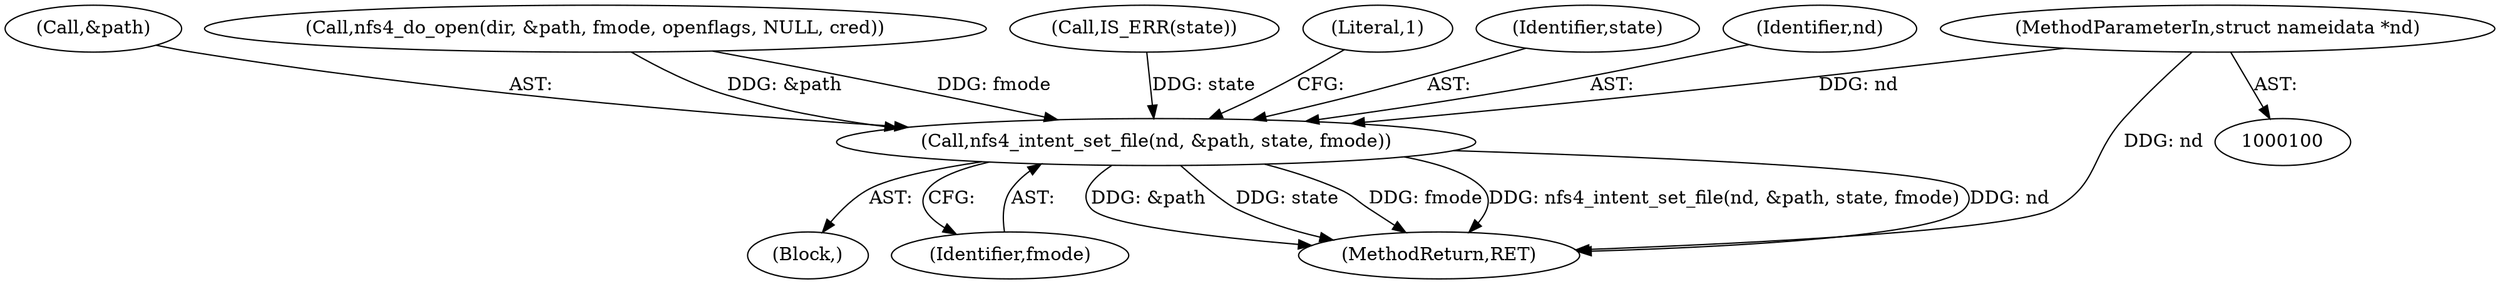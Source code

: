digraph "0_linux_dc0b027dfadfcb8a5504f7d8052754bf8d501ab9_16@pointer" {
"1000104" [label="(MethodParameterIn,struct nameidata *nd)"];
"1000174" [label="(Call,nfs4_intent_set_file(nd, &path, state, fmode))"];
"1000176" [label="(Call,&path)"];
"1000174" [label="(Call,nfs4_intent_set_file(nd, &path, state, fmode))"];
"1000169" [label="(Block,)"];
"1000179" [label="(Identifier,fmode)"];
"1000104" [label="(MethodParameterIn,struct nameidata *nd)"];
"1000128" [label="(Call,nfs4_do_open(dir, &path, fmode, openflags, NULL, cred))"];
"1000192" [label="(MethodReturn,RET)"];
"1000139" [label="(Call,IS_ERR(state))"];
"1000181" [label="(Literal,1)"];
"1000178" [label="(Identifier,state)"];
"1000175" [label="(Identifier,nd)"];
"1000104" -> "1000100"  [label="AST: "];
"1000104" -> "1000192"  [label="DDG: nd"];
"1000104" -> "1000174"  [label="DDG: nd"];
"1000174" -> "1000169"  [label="AST: "];
"1000174" -> "1000179"  [label="CFG: "];
"1000175" -> "1000174"  [label="AST: "];
"1000176" -> "1000174"  [label="AST: "];
"1000178" -> "1000174"  [label="AST: "];
"1000179" -> "1000174"  [label="AST: "];
"1000181" -> "1000174"  [label="CFG: "];
"1000174" -> "1000192"  [label="DDG: &path"];
"1000174" -> "1000192"  [label="DDG: state"];
"1000174" -> "1000192"  [label="DDG: fmode"];
"1000174" -> "1000192"  [label="DDG: nfs4_intent_set_file(nd, &path, state, fmode)"];
"1000174" -> "1000192"  [label="DDG: nd"];
"1000128" -> "1000174"  [label="DDG: &path"];
"1000128" -> "1000174"  [label="DDG: fmode"];
"1000139" -> "1000174"  [label="DDG: state"];
}
